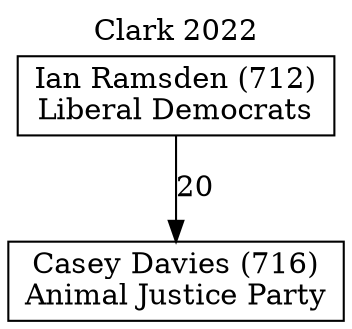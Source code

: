 // House preference flow
digraph "Casey Davies (716)_Clark_2022" {
	graph [label="Clark 2022" labelloc=t mclimit=2]
	node [shape=box]
	"Casey Davies (716)" [label="Casey Davies (716)
Animal Justice Party"]
	"Ian Ramsden (712)" [label="Ian Ramsden (712)
Liberal Democrats"]
	"Ian Ramsden (712)" -> "Casey Davies (716)" [label=20]
}
